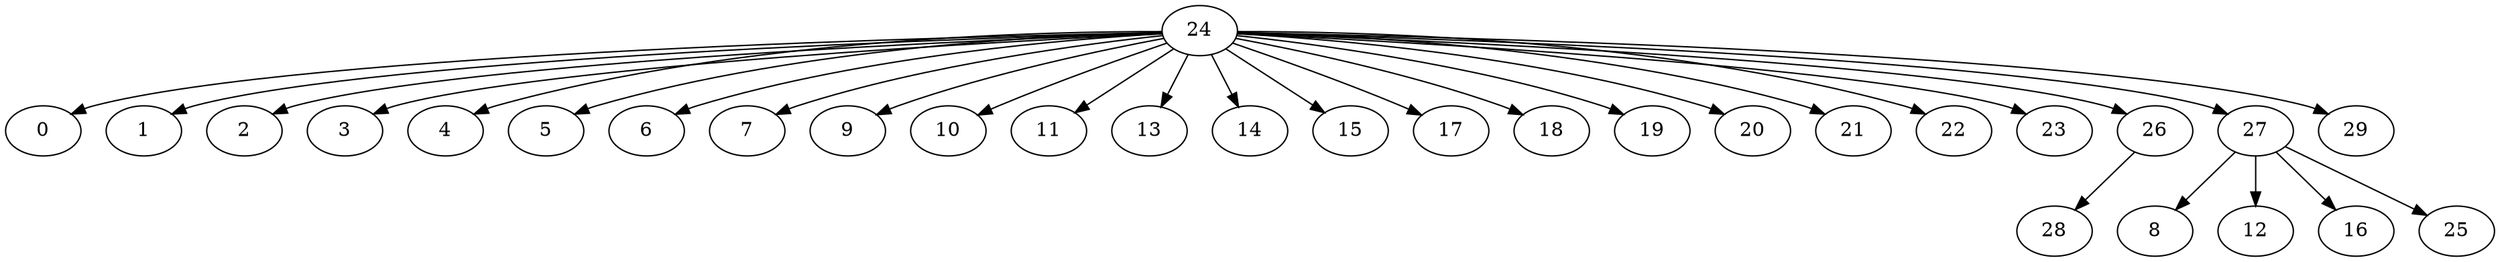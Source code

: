 digraph {
	0 [label = 0]
	1 [label = 1]
	2 [label = 2]
	3 [label = 3]
	4 [label = 4]
	5 [label = 5]
	6 [label = 6]
	7 [label = 7]
	8 [label = 8]
	9 [label = 9]
	10 [label = 10]
	11 [label = 11]
	12 [label = 12]
	13 [label = 13]
	14 [label = 14]
	15 [label = 15]
	16 [label = 16]
	17 [label = 17]
	18 [label = 18]
	19 [label = 19]
	20 [label = 20]
	21 [label = 21]
	22 [label = 22]
	23 [label = 23]
	24 [label = 24]
	25 [label = 25]
	26 [label = 26]
	27 [label = 27]
	28 [label = 28]
	29 [label = 29]
	24->4;
	24->10;
	24->13;
	24->29;
	24->0;
	24->1;
	24->2;
	24->3;
	24->5;
	24->6;
	24->7;
	24->9;
	24->11;
	24->14;
	24->15;
	24->17;
	24->18;
	24->19;
	24->20;
	24->21;
	24->22;
	24->23;
	24->26;
	24->27;
	27->8;
	27->12;
	27->16;
	27->25;
	26->28;
}